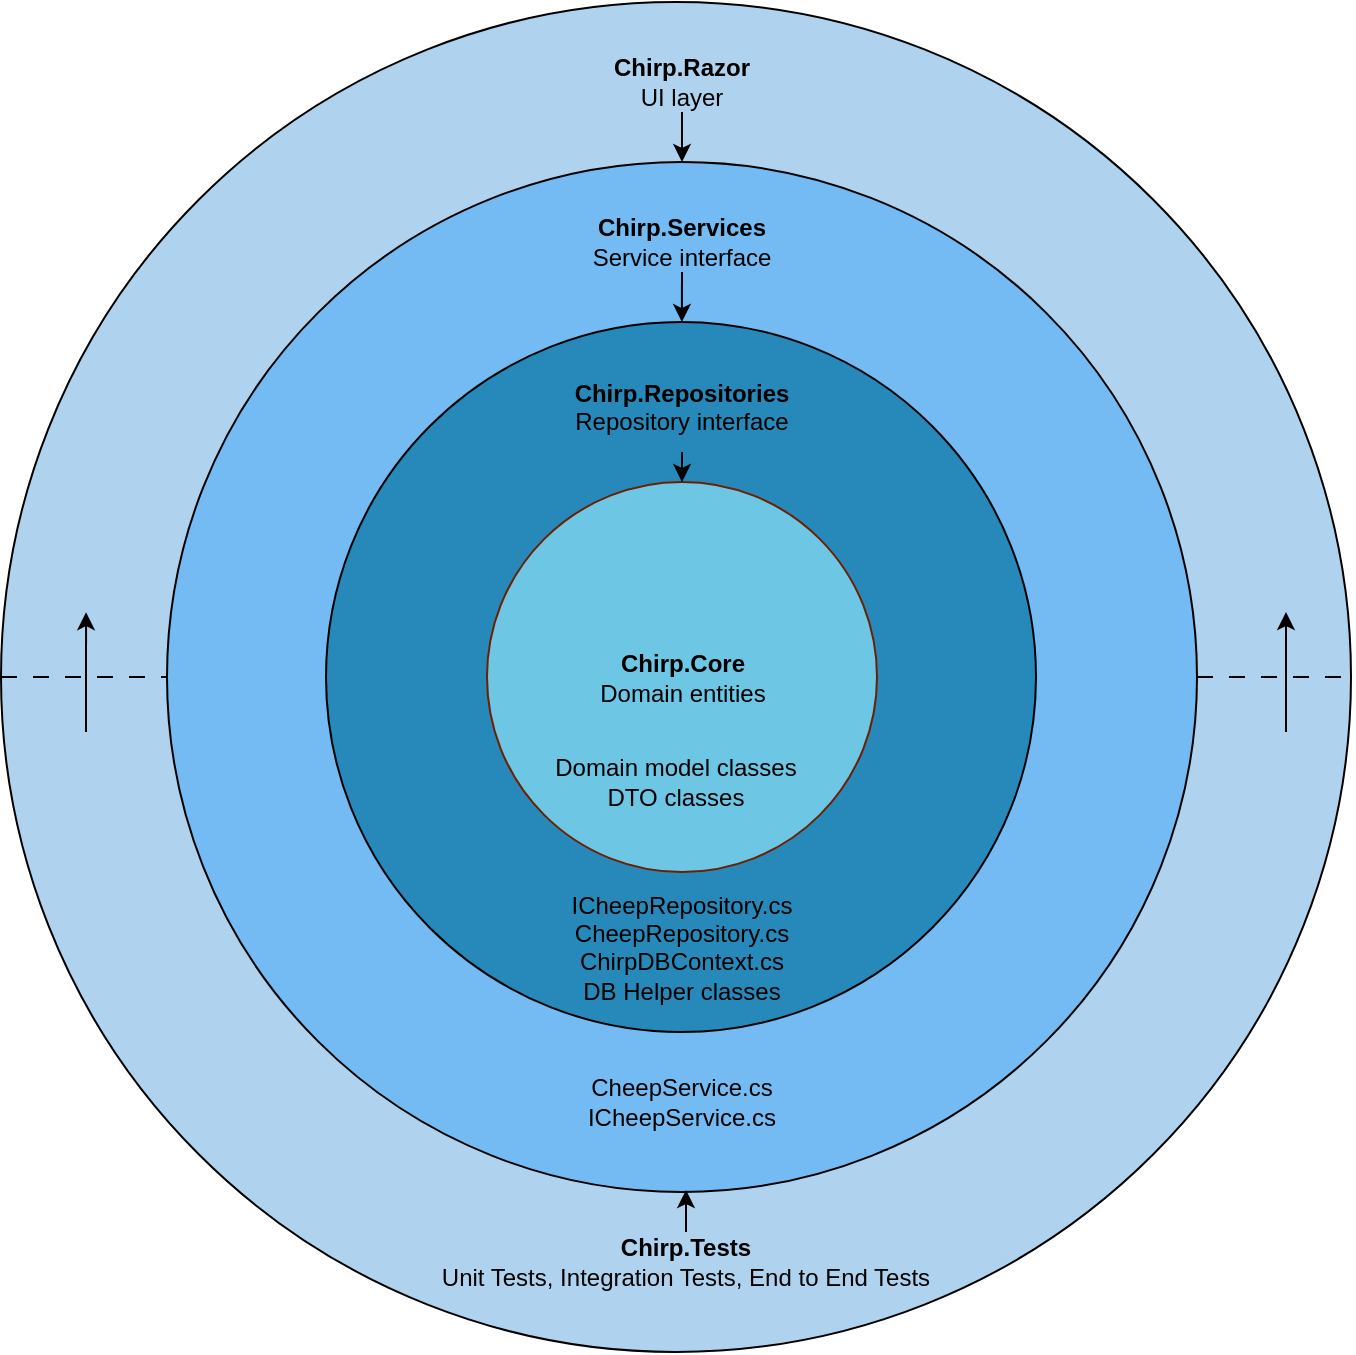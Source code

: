 <mxfile version="25.0.3">
  <diagram name="Page-1" id="kCtklcrkm6dHWwU6mQAH">
    <mxGraphModel dx="1455" dy="925" grid="1" gridSize="10" guides="0" tooltips="1" connect="0" arrows="0" fold="1" page="1" pageScale="1" pageWidth="850" pageHeight="1100" math="0" shadow="0">
      <root>
        <mxCell id="0" />
        <mxCell id="1" parent="0" />
        <mxCell id="tpWzpR9rt_-Y9mqQ9tdK-7" value="" style="ellipse;whiteSpace=wrap;html=1;aspect=fixed;fillColor=#afd3ee;" vertex="1" parent="1">
          <mxGeometry x="57.5" y="55" width="675" height="675" as="geometry" />
        </mxCell>
        <mxCell id="tpWzpR9rt_-Y9mqQ9tdK-4" value="" style="ellipse;whiteSpace=wrap;html=1;aspect=fixed;fillColor=#73bbf2;" vertex="1" parent="1">
          <mxGeometry x="140.5" y="135" width="515" height="515" as="geometry" />
        </mxCell>
        <mxCell id="tpWzpR9rt_-Y9mqQ9tdK-3" value="" style="ellipse;whiteSpace=wrap;html=1;aspect=fixed;fillColor=#2789b9;" vertex="1" parent="1">
          <mxGeometry x="220" y="215" width="355" height="355" as="geometry" />
        </mxCell>
        <mxCell id="tpWzpR9rt_-Y9mqQ9tdK-2" value="&lt;b&gt;&lt;font color=&quot;#000000&quot;&gt;Chirp.Core&lt;/font&gt;&lt;/b&gt;&lt;div&gt;&lt;font style=&quot;&quot; color=&quot;#000000&quot;&gt;Domain entities&lt;/font&gt;&lt;/div&gt;" style="ellipse;whiteSpace=wrap;html=1;aspect=fixed;fillColor=#6dc6e3;strokeColor=#6D1F00;fontColor=#ffffff;" vertex="1" parent="1">
          <mxGeometry x="300.5" y="295" width="195" height="195" as="geometry" />
        </mxCell>
        <mxCell id="tpWzpR9rt_-Y9mqQ9tdK-5" value="&lt;b&gt;Chirp.Repositories&lt;/b&gt;&lt;div&gt;Repository interface&lt;/div&gt;&lt;div&gt;&lt;br&gt;&lt;/div&gt;" style="text;html=1;align=center;verticalAlign=middle;whiteSpace=wrap;rounded=0;" vertex="1" parent="1">
          <mxGeometry x="318" y="250" width="160" height="30" as="geometry" />
        </mxCell>
        <mxCell id="tpWzpR9rt_-Y9mqQ9tdK-6" value="&lt;b&gt;Chirp.Services&lt;/b&gt;&lt;div&gt;Service interface&lt;/div&gt;" style="text;html=1;align=center;verticalAlign=middle;whiteSpace=wrap;rounded=0;" vertex="1" parent="1">
          <mxGeometry x="352" y="160" width="92" height="30" as="geometry" />
        </mxCell>
        <mxCell id="tpWzpR9rt_-Y9mqQ9tdK-13" value="" style="endArrow=classic;html=1;rounded=0;exitX=0.5;exitY=1;exitDx=0;exitDy=0;" edge="1" parent="1" source="tpWzpR9rt_-Y9mqQ9tdK-5" target="tpWzpR9rt_-Y9mqQ9tdK-2">
          <mxGeometry width="50" height="50" relative="1" as="geometry">
            <mxPoint x="400" y="270" as="sourcePoint" />
            <mxPoint x="400" y="370" as="targetPoint" />
          </mxGeometry>
        </mxCell>
        <mxCell id="tpWzpR9rt_-Y9mqQ9tdK-15" value="&lt;div&gt;&lt;span style=&quot;background-color: initial;&quot;&gt;ICheepRepository.cs&lt;/span&gt;&lt;/div&gt;&lt;span style=&quot;background-color: initial;&quot;&gt;CheepRepository.cs&lt;/span&gt;&lt;div&gt;ChirpDBContext.cs&lt;/div&gt;&lt;div&gt;DB Helper classes&lt;/div&gt;&lt;div&gt;&lt;br&gt;&lt;/div&gt;" style="text;html=1;align=center;verticalAlign=middle;whiteSpace=wrap;rounded=0;" vertex="1" parent="1">
          <mxGeometry x="333" y="520" width="130" height="30" as="geometry" />
        </mxCell>
        <mxCell id="tpWzpR9rt_-Y9mqQ9tdK-16" value="Domain model classes&lt;div&gt;DTO classes&lt;/div&gt;" style="text;html=1;align=center;verticalAlign=middle;whiteSpace=wrap;rounded=0;" vertex="1" parent="1">
          <mxGeometry x="330" y="430" width="130" height="30" as="geometry" />
        </mxCell>
        <mxCell id="tpWzpR9rt_-Y9mqQ9tdK-18" value="" style="endArrow=classic;html=1;rounded=0;exitX=0.5;exitY=1;exitDx=0;exitDy=0;" edge="1" parent="1" source="tpWzpR9rt_-Y9mqQ9tdK-6" target="tpWzpR9rt_-Y9mqQ9tdK-3">
          <mxGeometry width="50" height="50" relative="1" as="geometry">
            <mxPoint x="400" y="180" as="sourcePoint" />
            <mxPoint x="400" y="220" as="targetPoint" />
          </mxGeometry>
        </mxCell>
        <mxCell id="tpWzpR9rt_-Y9mqQ9tdK-22" value="" style="endArrow=none;html=1;rounded=0;exitX=0;exitY=0.5;exitDx=0;exitDy=0;entryX=0;entryY=0.5;entryDx=0;entryDy=0;dashed=1;dashPattern=8 8;" edge="1" parent="1" source="tpWzpR9rt_-Y9mqQ9tdK-7" target="tpWzpR9rt_-Y9mqQ9tdK-4">
          <mxGeometry width="50" height="50" relative="1" as="geometry">
            <mxPoint x="60" y="430" as="sourcePoint" />
            <mxPoint x="110" y="380" as="targetPoint" />
          </mxGeometry>
        </mxCell>
        <mxCell id="tpWzpR9rt_-Y9mqQ9tdK-23" value="" style="endArrow=none;html=1;rounded=0;entryX=1;entryY=0.5;entryDx=0;entryDy=0;exitX=1;exitY=0.5;exitDx=0;exitDy=0;dashed=1;dashPattern=8 8;" edge="1" parent="1" source="tpWzpR9rt_-Y9mqQ9tdK-4" target="tpWzpR9rt_-Y9mqQ9tdK-7">
          <mxGeometry width="50" height="50" relative="1" as="geometry">
            <mxPoint x="680" y="440" as="sourcePoint" />
            <mxPoint x="730" y="390" as="targetPoint" />
          </mxGeometry>
        </mxCell>
        <mxCell id="tpWzpR9rt_-Y9mqQ9tdK-24" value="Chirp.Tests&lt;div&gt;&lt;span style=&quot;font-weight: normal;&quot;&gt;Unit Tests, Integration Tests, End to End Tests&lt;/span&gt;&lt;/div&gt;" style="text;html=1;align=center;verticalAlign=middle;whiteSpace=wrap;rounded=0;fontStyle=1" vertex="1" parent="1">
          <mxGeometry x="270" y="670" width="260" height="30" as="geometry" />
        </mxCell>
        <mxCell id="tpWzpR9rt_-Y9mqQ9tdK-25" value="CheepService.cs&lt;div&gt;ICheepService.cs&lt;/div&gt;" style="text;html=1;align=center;verticalAlign=middle;whiteSpace=wrap;rounded=0;" vertex="1" parent="1">
          <mxGeometry x="342" y="590" width="112" height="30" as="geometry" />
        </mxCell>
        <mxCell id="tpWzpR9rt_-Y9mqQ9tdK-26" value="&lt;b&gt;Chirp.Razor&lt;/b&gt;&lt;div&gt;UI layer&lt;/div&gt;" style="text;html=1;align=center;verticalAlign=middle;whiteSpace=wrap;rounded=0;" vertex="1" parent="1">
          <mxGeometry x="368" y="80" width="60" height="30" as="geometry" />
        </mxCell>
        <mxCell id="tpWzpR9rt_-Y9mqQ9tdK-27" value="" style="endArrow=classic;html=1;rounded=0;exitX=0.5;exitY=0;exitDx=0;exitDy=0;" edge="1" parent="1" source="tpWzpR9rt_-Y9mqQ9tdK-24">
          <mxGeometry width="50" height="50" relative="1" as="geometry">
            <mxPoint x="410" y="680" as="sourcePoint" />
            <mxPoint x="400" y="649" as="targetPoint" />
          </mxGeometry>
        </mxCell>
        <mxCell id="tpWzpR9rt_-Y9mqQ9tdK-28" value="" style="endArrow=classic;html=1;rounded=0;exitX=0.5;exitY=1;exitDx=0;exitDy=0;entryX=0.5;entryY=0;entryDx=0;entryDy=0;" edge="1" parent="1" source="tpWzpR9rt_-Y9mqQ9tdK-26" target="tpWzpR9rt_-Y9mqQ9tdK-4">
          <mxGeometry width="50" height="50" relative="1" as="geometry">
            <mxPoint x="410" y="220" as="sourcePoint" />
            <mxPoint x="460" y="170" as="targetPoint" />
          </mxGeometry>
        </mxCell>
        <mxCell id="tpWzpR9rt_-Y9mqQ9tdK-32" value="" style="endArrow=classic;html=1;rounded=0;entryX=0.063;entryY=0.452;entryDx=0;entryDy=0;entryPerimeter=0;" edge="1" parent="1" target="tpWzpR9rt_-Y9mqQ9tdK-7">
          <mxGeometry width="50" height="50" relative="1" as="geometry">
            <mxPoint x="100" y="420" as="sourcePoint" />
            <mxPoint x="150" y="370" as="targetPoint" />
          </mxGeometry>
        </mxCell>
        <mxCell id="tpWzpR9rt_-Y9mqQ9tdK-33" value="" style="endArrow=classic;html=1;rounded=0;entryX=0.063;entryY=0.452;entryDx=0;entryDy=0;entryPerimeter=0;" edge="1" parent="1">
          <mxGeometry width="50" height="50" relative="1" as="geometry">
            <mxPoint x="700" y="420" as="sourcePoint" />
            <mxPoint x="700" y="360" as="targetPoint" />
          </mxGeometry>
        </mxCell>
      </root>
    </mxGraphModel>
  </diagram>
</mxfile>
